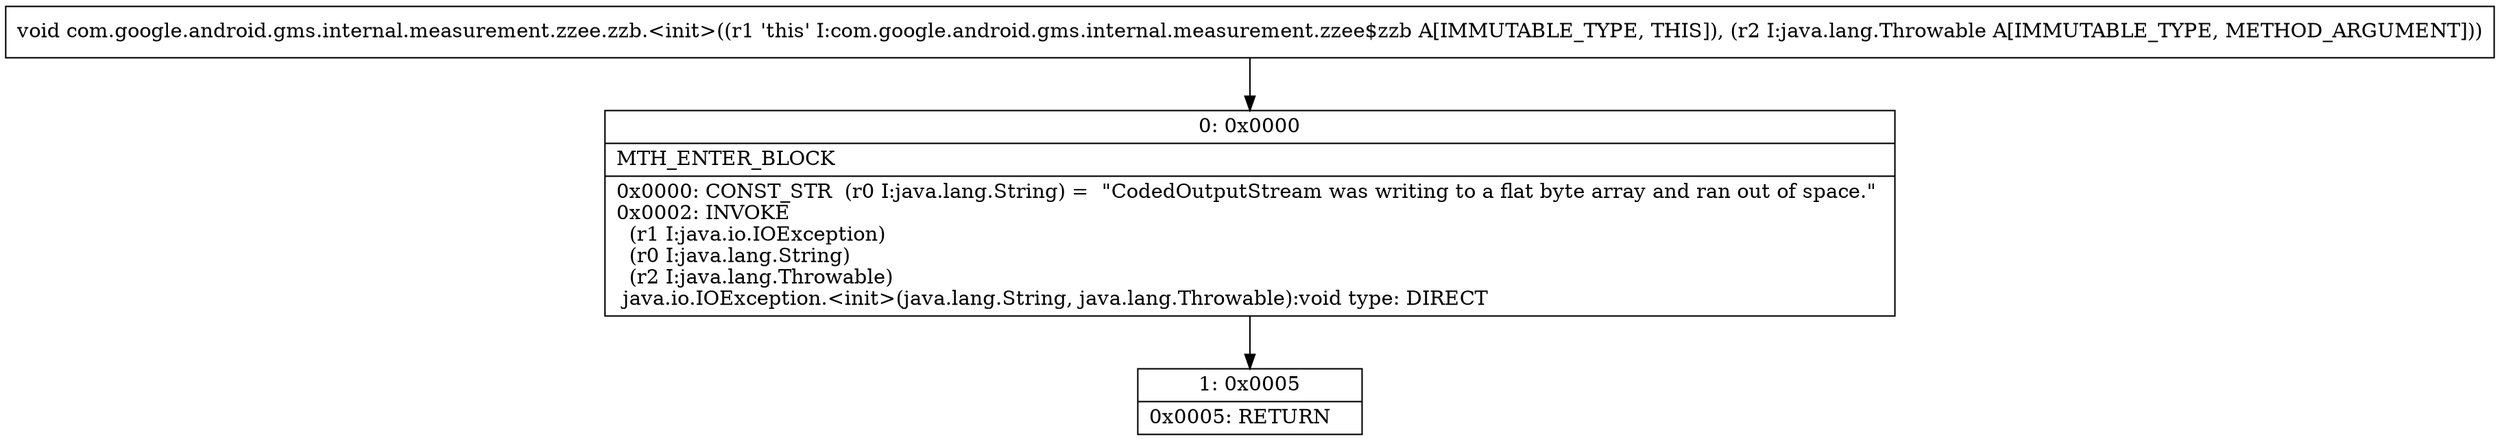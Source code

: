 digraph "CFG forcom.google.android.gms.internal.measurement.zzee.zzb.\<init\>(Ljava\/lang\/Throwable;)V" {
Node_0 [shape=record,label="{0\:\ 0x0000|MTH_ENTER_BLOCK\l|0x0000: CONST_STR  (r0 I:java.lang.String) =  \"CodedOutputStream was writing to a flat byte array and ran out of space.\" \l0x0002: INVOKE  \l  (r1 I:java.io.IOException)\l  (r0 I:java.lang.String)\l  (r2 I:java.lang.Throwable)\l java.io.IOException.\<init\>(java.lang.String, java.lang.Throwable):void type: DIRECT \l}"];
Node_1 [shape=record,label="{1\:\ 0x0005|0x0005: RETURN   \l}"];
MethodNode[shape=record,label="{void com.google.android.gms.internal.measurement.zzee.zzb.\<init\>((r1 'this' I:com.google.android.gms.internal.measurement.zzee$zzb A[IMMUTABLE_TYPE, THIS]), (r2 I:java.lang.Throwable A[IMMUTABLE_TYPE, METHOD_ARGUMENT])) }"];
MethodNode -> Node_0;
Node_0 -> Node_1;
}

